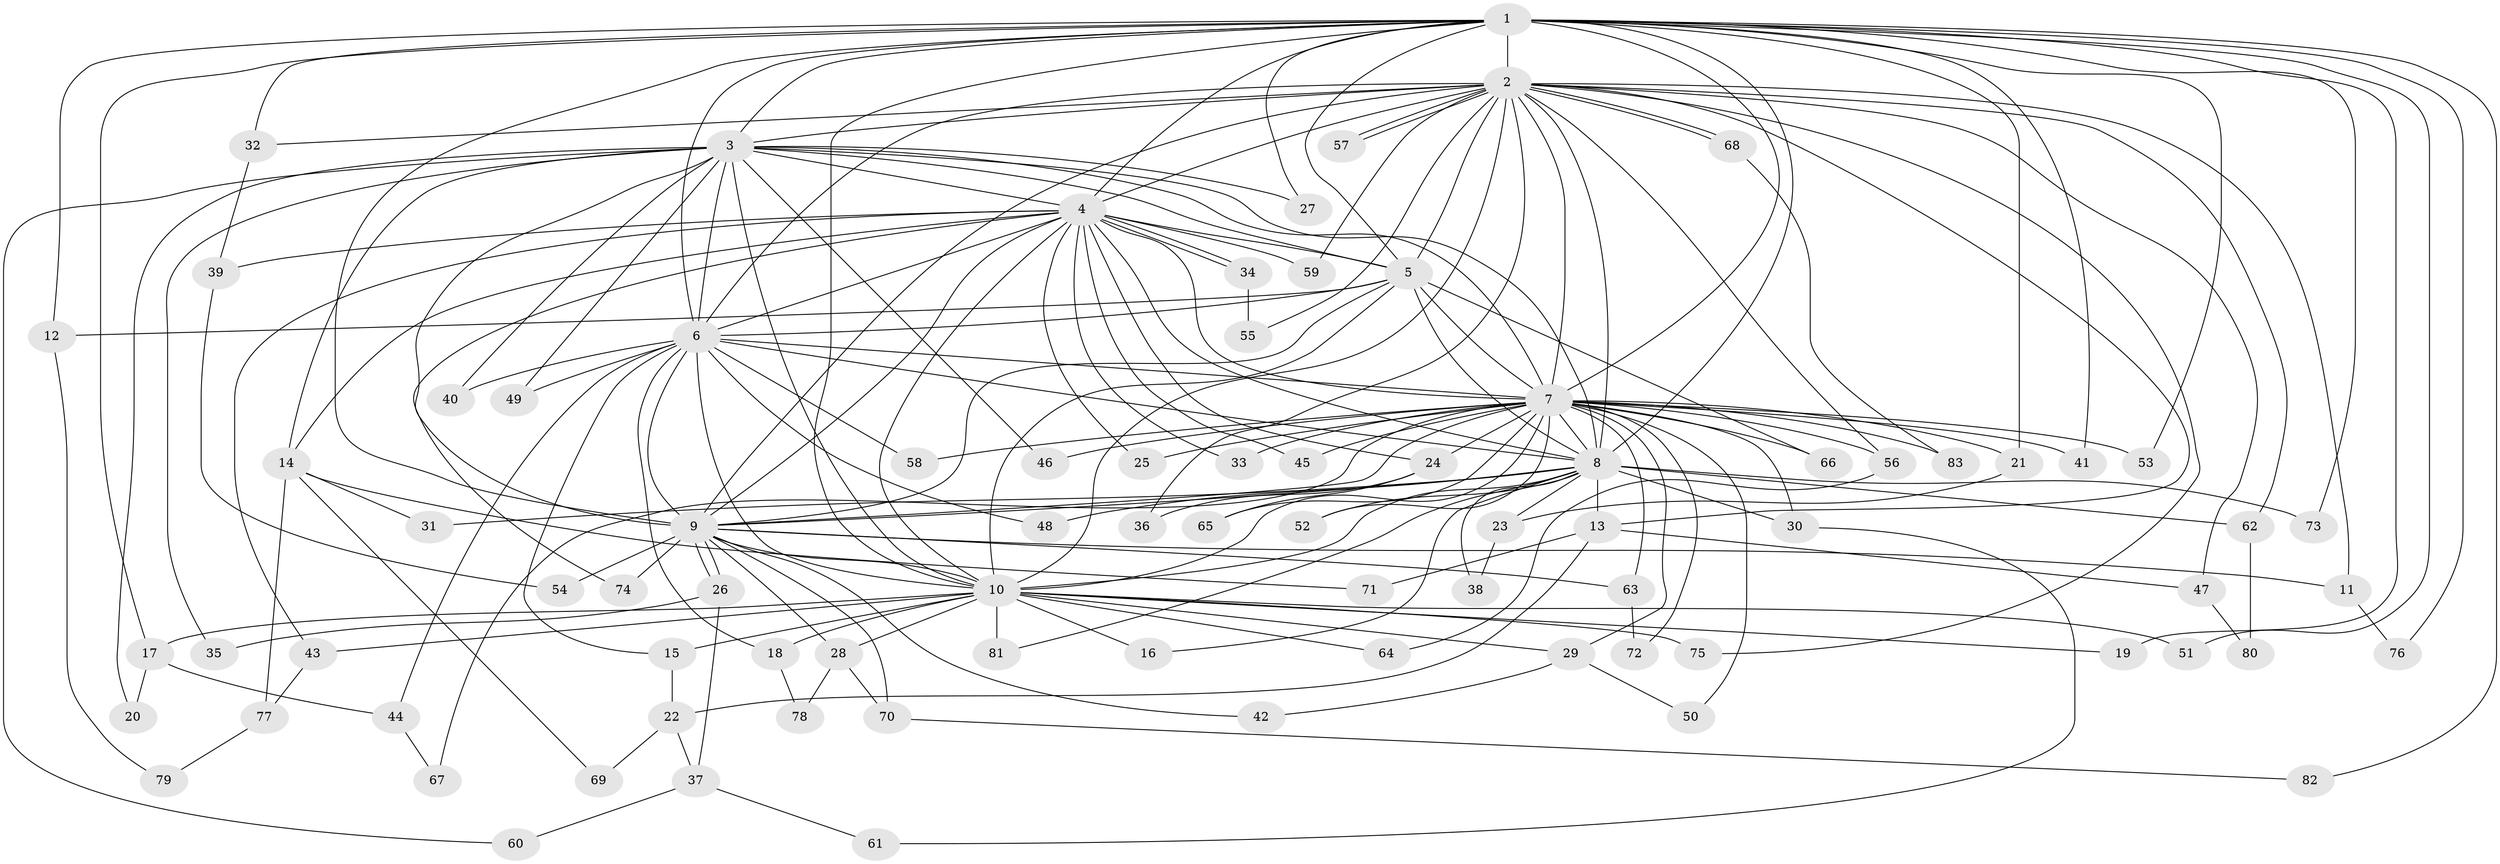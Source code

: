 // Generated by graph-tools (version 1.1) at 2025/45/03/09/25 04:45:03]
// undirected, 83 vertices, 191 edges
graph export_dot {
graph [start="1"]
  node [color=gray90,style=filled];
  1;
  2;
  3;
  4;
  5;
  6;
  7;
  8;
  9;
  10;
  11;
  12;
  13;
  14;
  15;
  16;
  17;
  18;
  19;
  20;
  21;
  22;
  23;
  24;
  25;
  26;
  27;
  28;
  29;
  30;
  31;
  32;
  33;
  34;
  35;
  36;
  37;
  38;
  39;
  40;
  41;
  42;
  43;
  44;
  45;
  46;
  47;
  48;
  49;
  50;
  51;
  52;
  53;
  54;
  55;
  56;
  57;
  58;
  59;
  60;
  61;
  62;
  63;
  64;
  65;
  66;
  67;
  68;
  69;
  70;
  71;
  72;
  73;
  74;
  75;
  76;
  77;
  78;
  79;
  80;
  81;
  82;
  83;
  1 -- 2;
  1 -- 3;
  1 -- 4;
  1 -- 5;
  1 -- 6;
  1 -- 7;
  1 -- 8;
  1 -- 9;
  1 -- 10;
  1 -- 12;
  1 -- 17;
  1 -- 19;
  1 -- 21;
  1 -- 27;
  1 -- 32;
  1 -- 41;
  1 -- 51;
  1 -- 53;
  1 -- 73;
  1 -- 76;
  1 -- 82;
  2 -- 3;
  2 -- 4;
  2 -- 5;
  2 -- 6;
  2 -- 7;
  2 -- 8;
  2 -- 9;
  2 -- 10;
  2 -- 11;
  2 -- 13;
  2 -- 32;
  2 -- 36;
  2 -- 47;
  2 -- 55;
  2 -- 56;
  2 -- 57;
  2 -- 57;
  2 -- 59;
  2 -- 62;
  2 -- 68;
  2 -- 68;
  2 -- 75;
  3 -- 4;
  3 -- 5;
  3 -- 6;
  3 -- 7;
  3 -- 8;
  3 -- 9;
  3 -- 10;
  3 -- 14;
  3 -- 20;
  3 -- 27;
  3 -- 35;
  3 -- 40;
  3 -- 46;
  3 -- 49;
  3 -- 60;
  4 -- 5;
  4 -- 6;
  4 -- 7;
  4 -- 8;
  4 -- 9;
  4 -- 10;
  4 -- 14;
  4 -- 24;
  4 -- 25;
  4 -- 33;
  4 -- 34;
  4 -- 34;
  4 -- 39;
  4 -- 43;
  4 -- 45;
  4 -- 59;
  4 -- 74;
  5 -- 6;
  5 -- 7;
  5 -- 8;
  5 -- 9;
  5 -- 10;
  5 -- 12;
  5 -- 66;
  6 -- 7;
  6 -- 8;
  6 -- 9;
  6 -- 10;
  6 -- 15;
  6 -- 18;
  6 -- 40;
  6 -- 44;
  6 -- 48;
  6 -- 49;
  6 -- 58;
  7 -- 8;
  7 -- 9;
  7 -- 10;
  7 -- 21;
  7 -- 24;
  7 -- 25;
  7 -- 29;
  7 -- 30;
  7 -- 33;
  7 -- 41;
  7 -- 45;
  7 -- 46;
  7 -- 50;
  7 -- 52;
  7 -- 53;
  7 -- 56;
  7 -- 58;
  7 -- 63;
  7 -- 65;
  7 -- 66;
  7 -- 67;
  7 -- 72;
  7 -- 83;
  8 -- 9;
  8 -- 10;
  8 -- 13;
  8 -- 16;
  8 -- 23;
  8 -- 30;
  8 -- 31;
  8 -- 38;
  8 -- 48;
  8 -- 52;
  8 -- 62;
  8 -- 73;
  8 -- 81;
  9 -- 10;
  9 -- 11;
  9 -- 26;
  9 -- 26;
  9 -- 28;
  9 -- 42;
  9 -- 54;
  9 -- 63;
  9 -- 70;
  9 -- 74;
  10 -- 15;
  10 -- 16;
  10 -- 17;
  10 -- 18;
  10 -- 19;
  10 -- 28;
  10 -- 29;
  10 -- 43;
  10 -- 51;
  10 -- 64;
  10 -- 75;
  10 -- 81;
  11 -- 76;
  12 -- 79;
  13 -- 22;
  13 -- 47;
  13 -- 71;
  14 -- 31;
  14 -- 69;
  14 -- 71;
  14 -- 77;
  15 -- 22;
  17 -- 20;
  17 -- 44;
  18 -- 78;
  21 -- 23;
  22 -- 37;
  22 -- 69;
  23 -- 38;
  24 -- 36;
  24 -- 65;
  26 -- 35;
  26 -- 37;
  28 -- 70;
  28 -- 78;
  29 -- 42;
  29 -- 50;
  30 -- 61;
  32 -- 39;
  34 -- 55;
  37 -- 60;
  37 -- 61;
  39 -- 54;
  43 -- 77;
  44 -- 67;
  47 -- 80;
  56 -- 64;
  62 -- 80;
  63 -- 72;
  68 -- 83;
  70 -- 82;
  77 -- 79;
}
